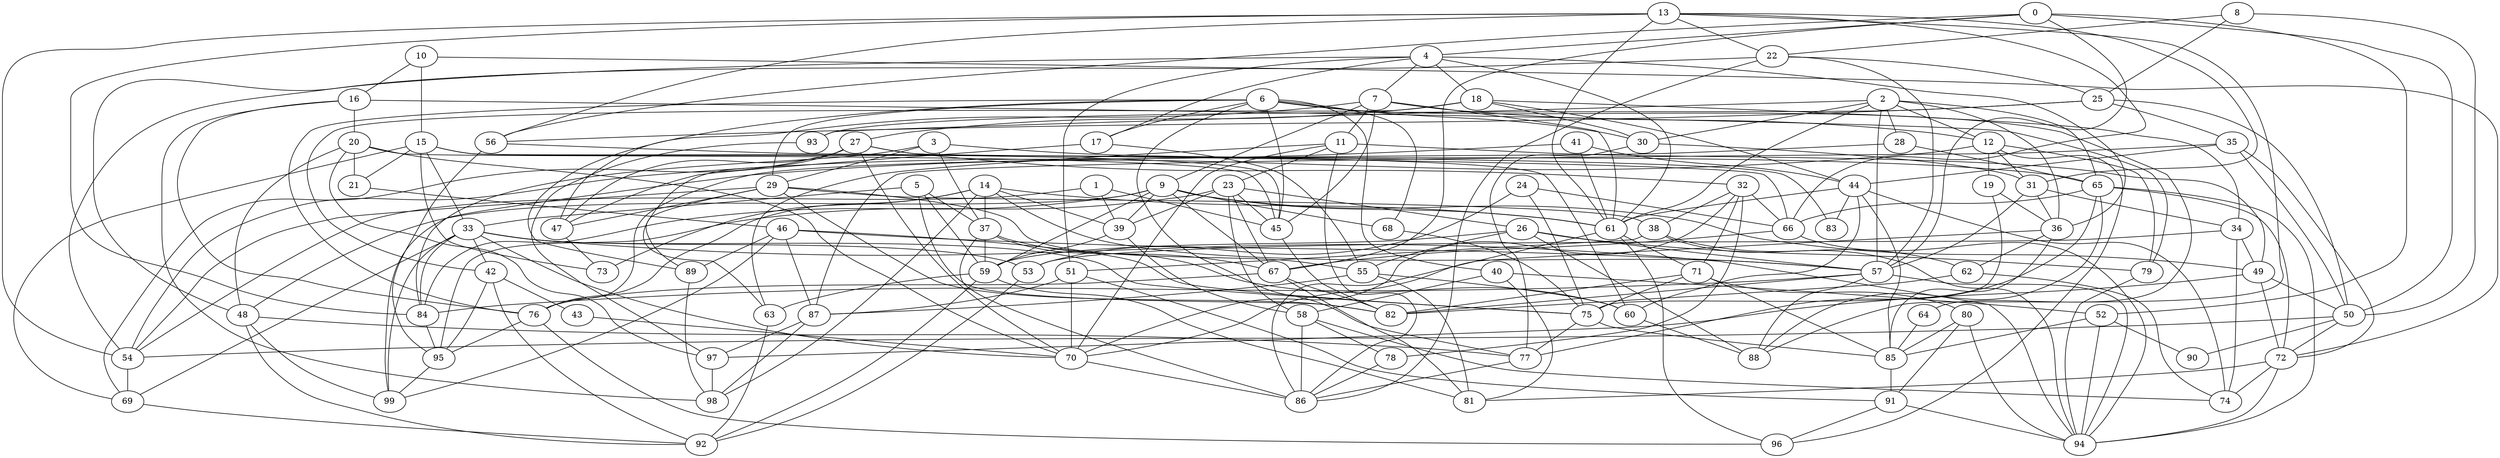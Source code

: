 strict graph "gnp_random_graph(100,0.06)" {
0;
1;
2;
3;
4;
5;
6;
7;
8;
9;
10;
11;
12;
13;
14;
15;
16;
17;
18;
19;
20;
21;
22;
23;
24;
25;
26;
27;
28;
29;
30;
31;
32;
33;
34;
35;
36;
37;
38;
39;
40;
41;
42;
43;
44;
45;
46;
47;
48;
49;
50;
51;
52;
53;
54;
55;
56;
57;
58;
59;
60;
61;
62;
63;
64;
65;
66;
67;
68;
69;
70;
71;
72;
73;
74;
75;
76;
77;
78;
79;
80;
81;
82;
83;
84;
85;
86;
87;
88;
89;
90;
91;
92;
93;
94;
95;
96;
97;
98;
99;
0 -- 67  [is_available=True, prob="0.0355629897187"];
0 -- 4  [is_available=True, prob="0.211629147279"];
0 -- 50  [is_available=True, prob="0.958915709729"];
0 -- 52  [is_available=True, prob="0.81965600794"];
0 -- 56  [is_available=True, prob="1.0"];
0 -- 57  [is_available=True, prob="0.52008935323"];
1 -- 45  [is_available=True, prob="0.893829476283"];
1 -- 54  [is_available=True, prob="0.112360653904"];
1 -- 39  [is_available=True, prob="0.981831791697"];
2 -- 65  [is_available=True, prob="0.0659602648295"];
2 -- 36  [is_available=True, prob="1.0"];
2 -- 12  [is_available=True, prob="0.881765245137"];
2 -- 93  [is_available=True, prob="0.805533919614"];
2 -- 57  [is_available=True, prob="0.557461912137"];
2 -- 28  [is_available=True, prob="0.709116527184"];
2 -- 61  [is_available=True, prob="0.23284807627"];
2 -- 30  [is_available=True, prob="1.0"];
3 -- 65  [is_available=True, prob="1.0"];
3 -- 84  [is_available=True, prob="0.278444028849"];
3 -- 29  [is_available=True, prob="0.527024455744"];
3 -- 37  [is_available=True, prob="0.92914058065"];
4 -- 36  [is_available=True, prob="0.873072551444"];
4 -- 7  [is_available=True, prob="0.70612689347"];
4 -- 48  [is_available=True, prob="0.35825561252"];
4 -- 17  [is_available=True, prob="0.986703550439"];
4 -- 18  [is_available=True, prob="0.543191122762"];
4 -- 51  [is_available=True, prob="0.117443659354"];
4 -- 61  [is_available=True, prob="0.0384369455038"];
5 -- 33  [is_available=True, prob="1.0"];
5 -- 82  [is_available=True, prob="0.808234833384"];
5 -- 59  [is_available=True, prob="0.239928519722"];
5 -- 37  [is_available=True, prob="1.0"];
6 -- 64  [is_available=True, prob="0.0518478014688"];
6 -- 68  [is_available=True, prob="1.0"];
6 -- 40  [is_available=True, prob="0.636159348716"];
6 -- 76  [is_available=True, prob="0.557695890603"];
6 -- 45  [is_available=True, prob="0.073049121234"];
6 -- 77  [is_available=True, prob="1.0"];
6 -- 17  [is_available=True, prob="0.741869427757"];
6 -- 89  [is_available=True, prob="1.0"];
6 -- 29  [is_available=True, prob="0.833961703339"];
6 -- 30  [is_available=True, prob="0.792954599325"];
7 -- 9  [is_available=True, prob="1.0"];
7 -- 11  [is_available=True, prob="0.226819767301"];
7 -- 12  [is_available=True, prob="1.0"];
7 -- 45  [is_available=True, prob="0.688052521726"];
7 -- 47  [is_available=True, prob="0.477913083311"];
7 -- 61  [is_available=True, prob="0.554840822834"];
8 -- 25  [is_available=True, prob="0.750039852619"];
8 -- 50  [is_available=True, prob="0.995194903225"];
8 -- 22  [is_available=True, prob="0.146514558134"];
9 -- 67  [is_available=True, prob="0.564633716582"];
9 -- 68  [is_available=True, prob="0.502286313562"];
9 -- 39  [is_available=True, prob="0.894121049814"];
9 -- 48  [is_available=True, prob="0.606292069931"];
9 -- 49  [is_available=True, prob="0.121480828267"];
9 -- 84  [is_available=True, prob="1.0"];
9 -- 59  [is_available=True, prob="0.00372266620469"];
9 -- 61  [is_available=True, prob="0.522078522727"];
10 -- 16  [is_available=True, prob="0.537697224814"];
10 -- 72  [is_available=True, prob="0.0847062944334"];
10 -- 15  [is_available=True, prob="0.764494108529"];
11 -- 70  [is_available=True, prob="1.0"];
11 -- 49  [is_available=True, prob="0.305331221228"];
11 -- 86  [is_available=True, prob="0.13008692958"];
11 -- 23  [is_available=True, prob="0.541898597837"];
11 -- 63  [is_available=True, prob="0.917215290902"];
12 -- 96  [is_available=True, prob="0.990186995195"];
12 -- 99  [is_available=True, prob="0.467254015766"];
12 -- 79  [is_available=True, prob="0.0270996121939"];
12 -- 19  [is_available=True, prob="1.0"];
12 -- 31  [is_available=True, prob="0.693899908386"];
13 -- 66  [is_available=True, prob="0.306390153406"];
13 -- 22  [is_available=True, prob="1.0"];
13 -- 88  [is_available=True, prob="1.0"];
13 -- 84  [is_available=True, prob="0.726876125287"];
13 -- 54  [is_available=True, prob="0.508569489263"];
13 -- 56  [is_available=True, prob="0.218781193194"];
13 -- 61  [is_available=True, prob="0.562406036646"];
13 -- 31  [is_available=True, prob="0.539504771819"];
14 -- 98  [is_available=True, prob="0.253460668748"];
14 -- 37  [is_available=True, prob="0.987719862241"];
14 -- 39  [is_available=True, prob="0.0549685881637"];
14 -- 73  [is_available=True, prob="0.599560912169"];
14 -- 76  [is_available=True, prob="0.212702610126"];
14 -- 57  [is_available=True, prob="1.0"];
14 -- 61  [is_available=True, prob="0.996497585914"];
15 -- 33  [is_available=True, prob="0.955952894886"];
15 -- 69  [is_available=True, prob="0.45962465981"];
15 -- 73  [is_available=True, prob="0.780586490463"];
15 -- 45  [is_available=True, prob="1.0"];
15 -- 21  [is_available=True, prob="1.0"];
15 -- 60  [is_available=True, prob="1.0"];
16 -- 76  [is_available=True, prob="1.0"];
16 -- 20  [is_available=True, prob="0.201548243504"];
16 -- 98  [is_available=True, prob="0.577202557615"];
16 -- 79  [is_available=True, prob="1.0"];
17 -- 55  [is_available=True, prob="1.0"];
17 -- 47  [is_available=True, prob="1.0"];
18 -- 34  [is_available=True, prob="0.296790887401"];
18 -- 42  [is_available=True, prob="0.757211078138"];
18 -- 44  [is_available=True, prob="0.832417809137"];
18 -- 27  [is_available=True, prob="0.675337624609"];
18 -- 30  [is_available=True, prob="0.902030925569"];
19 -- 36  [is_available=True, prob="0.820030612509"];
19 -- 75  [is_available=True, prob="1.0"];
20 -- 48  [is_available=True, prob="0.187223646236"];
20 -- 70  [is_available=True, prob="0.897178980943"];
20 -- 97  [is_available=True, prob="0.0595997397251"];
20 -- 45  [is_available=True, prob="0.408925313348"];
20 -- 21  [is_available=True, prob="0.937436608926"];
21 -- 46  [is_available=True, prob="0.234562257062"];
22 -- 54  [is_available=True, prob="0.795268922418"];
22 -- 86  [is_available=True, prob="0.803339335374"];
22 -- 57  [is_available=True, prob="0.341914842326"];
22 -- 25  [is_available=True, prob="0.9134921877"];
23 -- 67  [is_available=True, prob="1.0"];
23 -- 39  [is_available=True, prob="1.0"];
23 -- 45  [is_available=True, prob="1.0"];
23 -- 58  [is_available=True, prob="0.541181814395"];
23 -- 26  [is_available=True, prob="0.691466048871"];
23 -- 95  [is_available=True, prob="0.110430581133"];
24 -- 66  [is_available=True, prob="0.378703647393"];
24 -- 75  [is_available=True, prob="1.0"];
24 -- 53  [is_available=True, prob="0.497952273804"];
25 -- 35  [is_available=True, prob="0.115539887006"];
25 -- 50  [is_available=True, prob="0.367351908789"];
25 -- 56  [is_available=True, prob="0.0923564163602"];
25 -- 93  [is_available=True, prob="0.217568035054"];
26 -- 79  [is_available=True, prob="0.387288363394"];
26 -- 55  [is_available=True, prob="0.210209813143"];
26 -- 88  [is_available=True, prob="0.426820771046"];
26 -- 57  [is_available=True, prob="0.900516230471"];
26 -- 59  [is_available=True, prob="0.36931653211"];
27 -- 32  [is_available=True, prob="1.0"];
27 -- 69  [is_available=True, prob="0.213405477091"];
27 -- 70  [is_available=True, prob="0.991299539588"];
27 -- 47  [is_available=True, prob="0.507684739744"];
27 -- 83  [is_available=True, prob="0.138846212695"];
27 -- 63  [is_available=True, prob="0.67125545873"];
28 -- 65  [is_available=True, prob="1.0"];
28 -- 76  [is_available=True, prob="0.831002921594"];
29 -- 38  [is_available=True, prob="0.121164334775"];
29 -- 47  [is_available=True, prob="0.793331901991"];
29 -- 82  [is_available=True, prob="0.851831626522"];
29 -- 54  [is_available=True, prob="1.0"];
29 -- 55  [is_available=True, prob="0.24995193109"];
29 -- 89  [is_available=True, prob="0.411807139944"];
30 -- 77  [is_available=True, prob="0.451964096856"];
30 -- 31  [is_available=True, prob="1.0"];
31 -- 34  [is_available=True, prob="1.0"];
31 -- 36  [is_available=True, prob="0.654922231767"];
31 -- 57  [is_available=True, prob="0.640176552728"];
32 -- 66  [is_available=True, prob="0.351895039407"];
32 -- 38  [is_available=True, prob="0.702857959529"];
32 -- 70  [is_available=True, prob="0.984361282093"];
32 -- 71  [is_available=True, prob="0.532897027809"];
32 -- 78  [is_available=True, prob="0.143499982462"];
33 -- 99  [is_available=True, prob="0.492113718206"];
33 -- 70  [is_available=True, prob="0.738162165473"];
33 -- 42  [is_available=True, prob="0.851593093415"];
33 -- 75  [is_available=True, prob="0.974011363575"];
33 -- 84  [is_available=True, prob="0.780923893153"];
33 -- 53  [is_available=True, prob="0.576013212081"];
33 -- 94  [is_available=True, prob="0.184052920328"];
33 -- 69  [is_available=True, prob="1.0"];
34 -- 49  [is_available=True, prob="0.739848300199"];
34 -- 74  [is_available=True, prob="0.589150511026"];
34 -- 53  [is_available=True, prob="1.0"];
35 -- 72  [is_available=True, prob="0.108722038206"];
35 -- 50  [is_available=True, prob="0.950774767503"];
35 -- 44  [is_available=True, prob="1.0"];
35 -- 87  [is_available=True, prob="1.0"];
36 -- 70  [is_available=True, prob="0.453540685256"];
36 -- 85  [is_available=True, prob="0.494905963746"];
36 -- 62  [is_available=True, prob="0.372117874994"];
37 -- 67  [is_available=True, prob="0.213711175066"];
37 -- 86  [is_available=True, prob="0.56356293377"];
37 -- 59  [is_available=True, prob="0.830220504995"];
37 -- 60  [is_available=True, prob="0.661689206125"];
38 -- 51  [is_available=True, prob="0.510252130048"];
38 -- 94  [is_available=True, prob="0.00598449876786"];
38 -- 62  [is_available=True, prob="0.010546067595"];
39 -- 58  [is_available=True, prob="1.0"];
39 -- 59  [is_available=True, prob="1.0"];
40 -- 81  [is_available=True, prob="0.203159783472"];
40 -- 58  [is_available=True, prob="0.792812315197"];
40 -- 52  [is_available=True, prob="0.9435518918"];
41 -- 44  [is_available=True, prob="0.535948980307"];
41 -- 61  [is_available=True, prob="1.0"];
41 -- 54  [is_available=True, prob="1.0"];
42 -- 43  [is_available=True, prob="0.474718726753"];
42 -- 92  [is_available=True, prob="0.790654490669"];
42 -- 95  [is_available=True, prob="0.988931547853"];
43 -- 70  [is_available=True, prob="0.482858872317"];
44 -- 74  [is_available=True, prob="1.0"];
44 -- 83  [is_available=True, prob="1.0"];
44 -- 85  [is_available=True, prob="1.0"];
44 -- 60  [is_available=True, prob="0.787962221642"];
44 -- 61  [is_available=True, prob="0.349950032354"];
45 -- 82  [is_available=True, prob="1.0"];
46 -- 99  [is_available=True, prob="0.452646933191"];
46 -- 75  [is_available=True, prob="0.108156434417"];
46 -- 89  [is_available=True, prob="0.14059228634"];
46 -- 57  [is_available=True, prob="0.970815903438"];
46 -- 87  [is_available=True, prob="0.285022420836"];
47 -- 73  [is_available=True, prob="0.0797464162834"];
48 -- 99  [is_available=True, prob="1.0"];
48 -- 77  [is_available=True, prob="0.849962301295"];
48 -- 92  [is_available=True, prob="0.0794668549434"];
49 -- 97  [is_available=True, prob="0.67003855599"];
49 -- 72  [is_available=True, prob="0.479119269984"];
49 -- 50  [is_available=True, prob="0.586827971603"];
50 -- 54  [is_available=True, prob="0.475358141177"];
50 -- 72  [is_available=True, prob="0.768898936075"];
50 -- 90  [is_available=True, prob="0.127917267568"];
51 -- 91  [is_available=True, prob="0.476506265429"];
51 -- 70  [is_available=True, prob="0.803141339099"];
51 -- 87  [is_available=True, prob="0.657390970171"];
52 -- 90  [is_available=True, prob="0.571710319166"];
52 -- 85  [is_available=True, prob="0.342602490862"];
52 -- 94  [is_available=True, prob="0.214661457448"];
53 -- 92  [is_available=True, prob="0.909908009231"];
54 -- 69  [is_available=True, prob="0.548323491875"];
55 -- 81  [is_available=True, prob="0.264200794747"];
55 -- 87  [is_available=True, prob="0.691705606032"];
55 -- 60  [is_available=True, prob="0.368153895025"];
56 -- 66  [is_available=True, prob="0.449473167478"];
56 -- 95  [is_available=True, prob="0.424963261911"];
57 -- 82  [is_available=True, prob="0.20148666222"];
57 -- 84  [is_available=True, prob="0.706538330327"];
57 -- 88  [is_available=True, prob="0.395519150334"];
57 -- 94  [is_available=True, prob="0.694375155891"];
58 -- 74  [is_available=True, prob="0.498564142839"];
58 -- 78  [is_available=True, prob="0.166852141486"];
58 -- 86  [is_available=True, prob="1.0"];
59 -- 81  [is_available=True, prob="1.0"];
59 -- 92  [is_available=True, prob="0.0469421578462"];
59 -- 63  [is_available=True, prob="0.828070206593"];
60 -- 88  [is_available=True, prob="0.164268053535"];
61 -- 96  [is_available=True, prob="0.234044473241"];
61 -- 71  [is_available=True, prob="0.220304745132"];
61 -- 86  [is_available=True, prob="1.0"];
62 -- 74  [is_available=True, prob="0.410828711741"];
62 -- 82  [is_available=True, prob="1.0"];
63 -- 92  [is_available=True, prob="0.512160371658"];
64 -- 85  [is_available=True, prob="0.292369869144"];
65 -- 72  [is_available=True, prob="0.00199836830689"];
65 -- 66  [is_available=True, prob="0.239475700374"];
65 -- 77  [is_available=True, prob="0.482531887733"];
65 -- 88  [is_available=True, prob="0.350440088434"];
65 -- 94  [is_available=True, prob="0.859675111138"];
66 -- 67  [is_available=True, prob="0.391267455339"];
66 -- 94  [is_available=True, prob="0.0707887269749"];
67 -- 76  [is_available=True, prob="0.0133980443712"];
67 -- 81  [is_available=True, prob="0.64002824007"];
67 -- 82  [is_available=True, prob="1.0"];
68 -- 75  [is_available=True, prob="0.286546525408"];
69 -- 92  [is_available=True, prob="0.204521847169"];
70 -- 86  [is_available=True, prob="0.860074096445"];
71 -- 75  [is_available=True, prob="0.984825164771"];
71 -- 80  [is_available=True, prob="0.0729857457017"];
71 -- 82  [is_available=True, prob="1.0"];
71 -- 85  [is_available=True, prob="0.127738269437"];
72 -- 81  [is_available=True, prob="0.713233401554"];
72 -- 74  [is_available=True, prob="1.0"];
72 -- 94  [is_available=True, prob="0.535639909101"];
75 -- 77  [is_available=True, prob="0.201310884196"];
75 -- 85  [is_available=True, prob="0.398905092212"];
76 -- 96  [is_available=True, prob="0.709280461312"];
76 -- 95  [is_available=True, prob="0.119769064994"];
77 -- 86  [is_available=True, prob="0.672672553147"];
78 -- 86  [is_available=True, prob="0.311201310225"];
79 -- 94  [is_available=True, prob="0.258014154772"];
80 -- 91  [is_available=True, prob="0.577299059991"];
80 -- 85  [is_available=True, prob="0.239941369217"];
80 -- 94  [is_available=True, prob="0.994379637302"];
84 -- 95  [is_available=True, prob="0.721340239695"];
85 -- 91  [is_available=True, prob="0.670951784911"];
87 -- 97  [is_available=True, prob="0.828040044835"];
87 -- 98  [is_available=True, prob="1.0"];
89 -- 98  [is_available=True, prob="0.340502244272"];
91 -- 96  [is_available=True, prob="0.867916118537"];
91 -- 94  [is_available=True, prob="0.701181208898"];
93 -- 97  [is_available=True, prob="0.0328821893682"];
95 -- 99  [is_available=True, prob="0.71205181133"];
97 -- 98  [is_available=True, prob="0.293043105368"];
}
